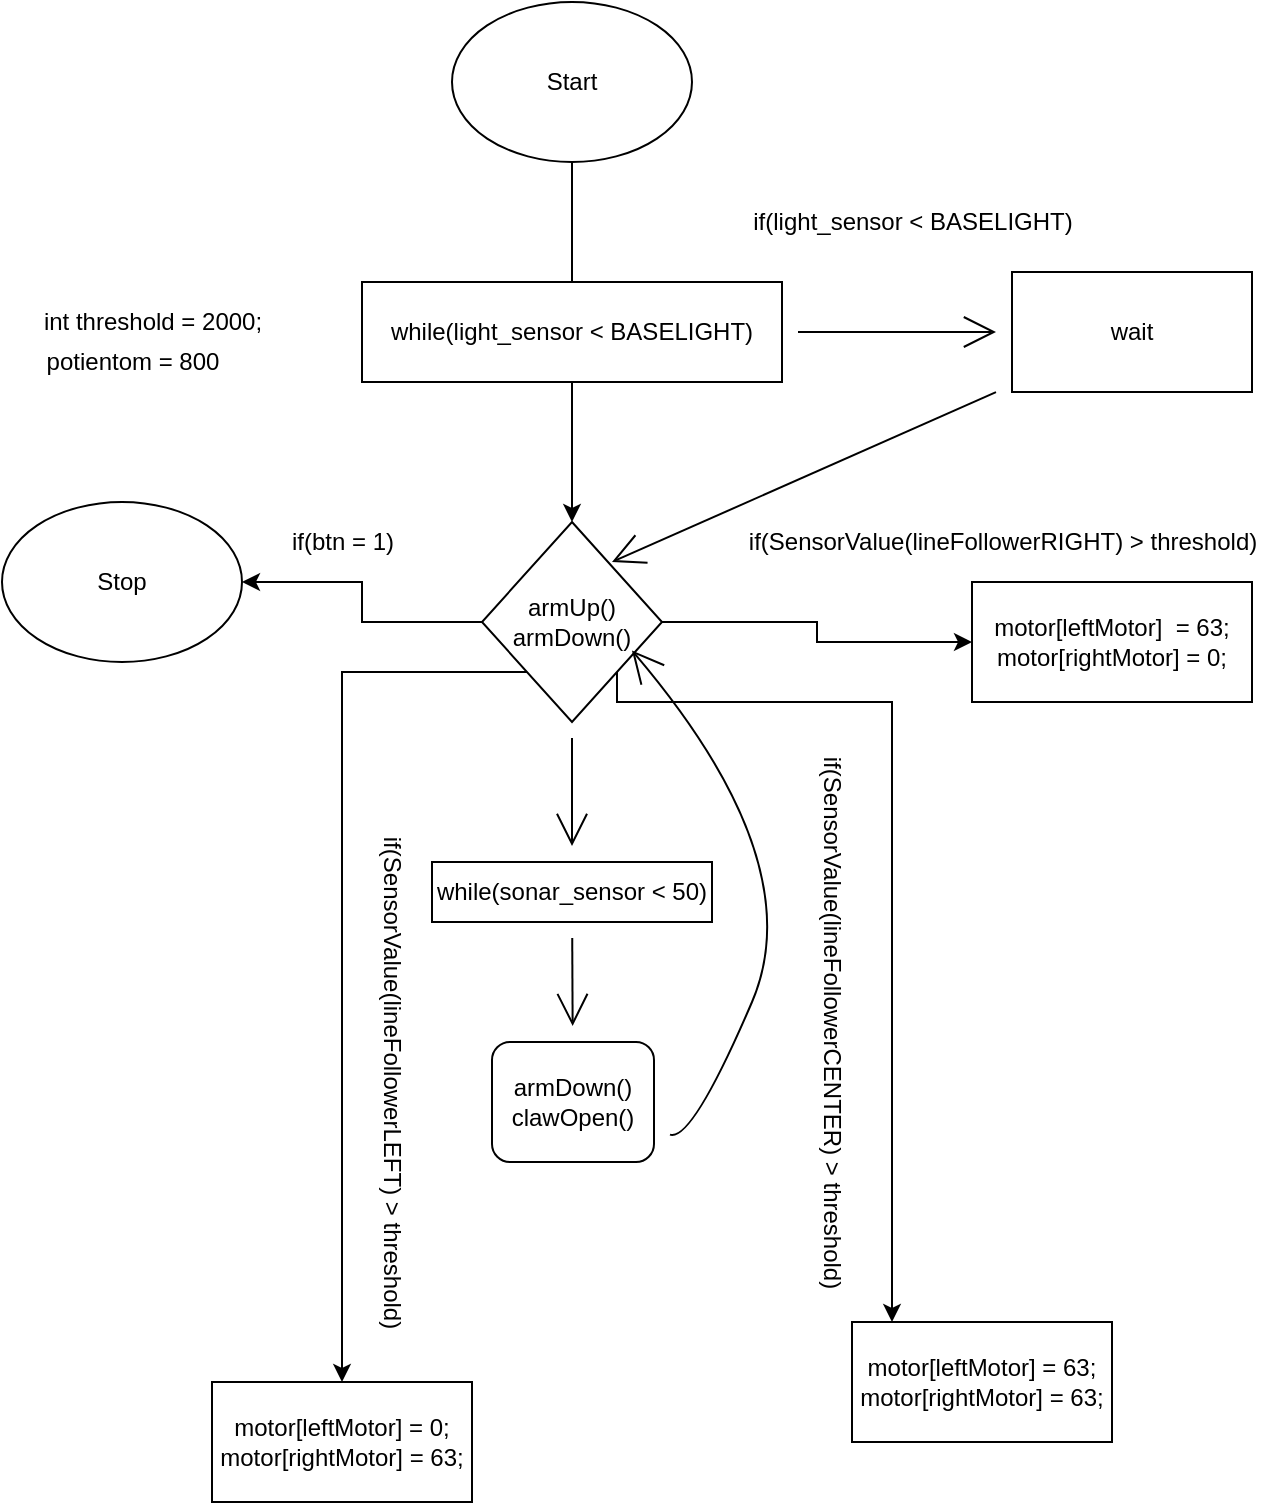 <mxfile version="15.3.5" type="github">
  <diagram id="0QeddL1r5mFSKa4G-LGD" name="Page-1">
    <mxGraphModel dx="782" dy="436" grid="1" gridSize="10" guides="1" tooltips="1" connect="1" arrows="1" fold="1" page="1" pageScale="1" pageWidth="827" pageHeight="1169" math="0" shadow="0">
      <root>
        <mxCell id="0" />
        <mxCell id="1" parent="0" />
        <mxCell id="IMHdvO0FQ3p-l5Y8LVks-5" value="" style="edgeStyle=orthogonalEdgeStyle;rounded=0;orthogonalLoop=1;jettySize=auto;html=1;startArrow=none;" edge="1" parent="1" source="IMHdvO0FQ3p-l5Y8LVks-21" target="IMHdvO0FQ3p-l5Y8LVks-11">
          <mxGeometry relative="1" as="geometry" />
        </mxCell>
        <mxCell id="IMHdvO0FQ3p-l5Y8LVks-6" value="Start" style="ellipse;whiteSpace=wrap;html=1;" vertex="1" parent="1">
          <mxGeometry x="420" y="10" width="120" height="80" as="geometry" />
        </mxCell>
        <mxCell id="IMHdvO0FQ3p-l5Y8LVks-7" value="" style="edgeStyle=orthogonalEdgeStyle;rounded=0;orthogonalLoop=1;jettySize=auto;html=1;startArrow=none;exitX=0;exitY=0.5;exitDx=0;exitDy=0;entryX=1;entryY=0.5;entryDx=0;entryDy=0;" edge="1" parent="1" source="IMHdvO0FQ3p-l5Y8LVks-11" target="IMHdvO0FQ3p-l5Y8LVks-12">
          <mxGeometry relative="1" as="geometry">
            <mxPoint x="160" y="340" as="targetPoint" />
            <mxPoint x="265" y="340" as="sourcePoint" />
          </mxGeometry>
        </mxCell>
        <mxCell id="IMHdvO0FQ3p-l5Y8LVks-8" value="" style="edgeStyle=orthogonalEdgeStyle;rounded=0;orthogonalLoop=1;jettySize=auto;html=1;exitX=0;exitY=1;exitDx=0;exitDy=0;" edge="1" parent="1" source="IMHdvO0FQ3p-l5Y8LVks-11" target="IMHdvO0FQ3p-l5Y8LVks-14">
          <mxGeometry relative="1" as="geometry" />
        </mxCell>
        <mxCell id="IMHdvO0FQ3p-l5Y8LVks-9" style="edgeStyle=orthogonalEdgeStyle;rounded=0;orthogonalLoop=1;jettySize=auto;html=1;entryX=0;entryY=0.5;entryDx=0;entryDy=0;" edge="1" parent="1" source="IMHdvO0FQ3p-l5Y8LVks-11" target="IMHdvO0FQ3p-l5Y8LVks-15">
          <mxGeometry relative="1" as="geometry" />
        </mxCell>
        <mxCell id="IMHdvO0FQ3p-l5Y8LVks-10" style="edgeStyle=orthogonalEdgeStyle;rounded=0;orthogonalLoop=1;jettySize=auto;html=1;exitX=1;exitY=1;exitDx=0;exitDy=0;" edge="1" parent="1" source="IMHdvO0FQ3p-l5Y8LVks-11">
          <mxGeometry relative="1" as="geometry">
            <mxPoint x="640" y="670" as="targetPoint" />
            <Array as="points">
              <mxPoint x="640" y="360" />
            </Array>
          </mxGeometry>
        </mxCell>
        <mxCell id="IMHdvO0FQ3p-l5Y8LVks-25" value="" style="edgeStyle=none;curved=1;rounded=0;orthogonalLoop=1;jettySize=auto;html=1;endArrow=open;startSize=14;endSize=14;sourcePerimeterSpacing=8;targetPerimeterSpacing=8;" edge="1" parent="1" source="IMHdvO0FQ3p-l5Y8LVks-11" target="IMHdvO0FQ3p-l5Y8LVks-22">
          <mxGeometry relative="1" as="geometry" />
        </mxCell>
        <mxCell id="IMHdvO0FQ3p-l5Y8LVks-11" value="armUp()&lt;br&gt;armDown()" style="rhombus;whiteSpace=wrap;html=1;" vertex="1" parent="1">
          <mxGeometry x="435" y="270" width="90" height="100" as="geometry" />
        </mxCell>
        <mxCell id="IMHdvO0FQ3p-l5Y8LVks-12" value="Stop" style="ellipse;whiteSpace=wrap;html=1;" vertex="1" parent="1">
          <mxGeometry x="195" y="260" width="120" height="80" as="geometry" />
        </mxCell>
        <mxCell id="IMHdvO0FQ3p-l5Y8LVks-13" value="if(btn = 1)" style="text;html=1;align=center;verticalAlign=middle;resizable=0;points=[];autosize=1;strokeColor=none;fillColor=none;" vertex="1" parent="1">
          <mxGeometry x="330" y="270" width="70" height="20" as="geometry" />
        </mxCell>
        <mxCell id="IMHdvO0FQ3p-l5Y8LVks-14" value="motor[leftMotor] = 0;&#xa;   motor[rightMotor] = 63;" style="whiteSpace=wrap;html=1;" vertex="1" parent="1">
          <mxGeometry x="300" y="700" width="130" height="60" as="geometry" />
        </mxCell>
        <mxCell id="IMHdvO0FQ3p-l5Y8LVks-15" value="&lt;div&gt;motor[leftMotor]&amp;nbsp; = 63;&lt;/div&gt;&lt;div&gt;&lt;span&gt;   &lt;/span&gt;motor[rightMotor] = 0;&lt;/div&gt;" style="whiteSpace=wrap;html=1;" vertex="1" parent="1">
          <mxGeometry x="680" y="300" width="140" height="60" as="geometry" />
        </mxCell>
        <mxCell id="IMHdvO0FQ3p-l5Y8LVks-16" value="motor[leftMotor] = 63;&#xa;   motor[rightMotor] = 63;" style="whiteSpace=wrap;html=1;" vertex="1" parent="1">
          <mxGeometry x="620" y="670" width="130" height="60" as="geometry" />
        </mxCell>
        <mxCell id="IMHdvO0FQ3p-l5Y8LVks-17" value="if(SensorValue(lineFollowerLEFT) &amp;gt; threshold)" style="text;html=1;align=center;verticalAlign=middle;resizable=0;points=[];autosize=1;strokeColor=none;fillColor=none;rotation=90;" vertex="1" parent="1">
          <mxGeometry x="260" y="540" width="260" height="20" as="geometry" />
        </mxCell>
        <mxCell id="IMHdvO0FQ3p-l5Y8LVks-18" value="int threshold = 2000;" style="text;html=1;align=center;verticalAlign=middle;resizable=0;points=[];autosize=1;strokeColor=none;fillColor=none;" vertex="1" parent="1">
          <mxGeometry x="210" y="160" width="120" height="20" as="geometry" />
        </mxCell>
        <mxCell id="IMHdvO0FQ3p-l5Y8LVks-19" value="if(SensorValue(lineFollowerCENTER) &amp;gt; threshold)" style="text;html=1;align=center;verticalAlign=middle;resizable=0;points=[];autosize=1;strokeColor=none;fillColor=none;rotation=90;" vertex="1" parent="1">
          <mxGeometry x="470" y="510" width="280" height="20" as="geometry" />
        </mxCell>
        <mxCell id="IMHdvO0FQ3p-l5Y8LVks-20" value="if(SensorValue(lineFollowerRIGHT) &amp;gt; threshold)" style="text;html=1;align=center;verticalAlign=middle;resizable=0;points=[];autosize=1;strokeColor=none;fillColor=none;" vertex="1" parent="1">
          <mxGeometry x="560" y="270" width="270" height="20" as="geometry" />
        </mxCell>
        <mxCell id="IMHdvO0FQ3p-l5Y8LVks-26" value="" style="edgeStyle=none;curved=1;rounded=0;orthogonalLoop=1;jettySize=auto;html=1;endArrow=open;startSize=14;endSize=14;sourcePerimeterSpacing=8;targetPerimeterSpacing=8;" edge="1" parent="1" source="IMHdvO0FQ3p-l5Y8LVks-22" target="IMHdvO0FQ3p-l5Y8LVks-23">
          <mxGeometry relative="1" as="geometry" />
        </mxCell>
        <mxCell id="IMHdvO0FQ3p-l5Y8LVks-22" value="while(sonar_sensor &amp;lt; 50)" style="whiteSpace=wrap;html=1;" vertex="1" parent="1">
          <mxGeometry x="410" y="440" width="140" height="30" as="geometry" />
        </mxCell>
        <mxCell id="IMHdvO0FQ3p-l5Y8LVks-27" value="" style="edgeStyle=none;curved=1;rounded=0;orthogonalLoop=1;jettySize=auto;html=1;endArrow=open;startSize=14;endSize=14;sourcePerimeterSpacing=8;targetPerimeterSpacing=8;entryX=0.833;entryY=0.642;entryDx=0;entryDy=0;entryPerimeter=0;" edge="1" parent="1" source="IMHdvO0FQ3p-l5Y8LVks-23" target="IMHdvO0FQ3p-l5Y8LVks-11">
          <mxGeometry relative="1" as="geometry">
            <Array as="points">
              <mxPoint x="540" y="580" />
              <mxPoint x="600" y="440" />
            </Array>
          </mxGeometry>
        </mxCell>
        <mxCell id="IMHdvO0FQ3p-l5Y8LVks-23" value="armDown()&lt;br&gt;clawOpen()" style="rounded=1;whiteSpace=wrap;html=1;" vertex="1" parent="1">
          <mxGeometry x="440" y="530" width="81" height="60" as="geometry" />
        </mxCell>
        <mxCell id="IMHdvO0FQ3p-l5Y8LVks-29" value="" style="edgeStyle=none;curved=1;rounded=0;orthogonalLoop=1;jettySize=auto;html=1;endArrow=open;startSize=14;endSize=14;sourcePerimeterSpacing=8;targetPerimeterSpacing=8;" edge="1" parent="1" source="IMHdvO0FQ3p-l5Y8LVks-21" target="IMHdvO0FQ3p-l5Y8LVks-28">
          <mxGeometry relative="1" as="geometry" />
        </mxCell>
        <mxCell id="IMHdvO0FQ3p-l5Y8LVks-21" value="while(light_sensor &amp;lt; BASELIGHT)" style="whiteSpace=wrap;html=1;" vertex="1" parent="1">
          <mxGeometry x="375" y="150" width="210" height="50" as="geometry" />
        </mxCell>
        <mxCell id="IMHdvO0FQ3p-l5Y8LVks-24" value="" style="edgeStyle=orthogonalEdgeStyle;rounded=0;orthogonalLoop=1;jettySize=auto;html=1;endArrow=none;" edge="1" parent="1" source="IMHdvO0FQ3p-l5Y8LVks-6" target="IMHdvO0FQ3p-l5Y8LVks-21">
          <mxGeometry relative="1" as="geometry">
            <mxPoint x="480" y="90" as="sourcePoint" />
            <mxPoint x="480" y="300" as="targetPoint" />
          </mxGeometry>
        </mxCell>
        <mxCell id="IMHdvO0FQ3p-l5Y8LVks-31" value="" style="edgeStyle=none;curved=1;rounded=0;orthogonalLoop=1;jettySize=auto;html=1;endArrow=open;startSize=14;endSize=14;sourcePerimeterSpacing=8;targetPerimeterSpacing=8;" edge="1" parent="1" source="IMHdvO0FQ3p-l5Y8LVks-28">
          <mxGeometry relative="1" as="geometry">
            <mxPoint x="500" y="290" as="targetPoint" />
          </mxGeometry>
        </mxCell>
        <mxCell id="IMHdvO0FQ3p-l5Y8LVks-28" value="wait" style="whiteSpace=wrap;html=1;" vertex="1" parent="1">
          <mxGeometry x="700" y="145" width="120" height="60" as="geometry" />
        </mxCell>
        <mxCell id="IMHdvO0FQ3p-l5Y8LVks-30" value="&lt;span&gt;if(light_sensor &amp;lt; BASELIGHT)&lt;/span&gt;" style="text;html=1;align=center;verticalAlign=middle;resizable=0;points=[];autosize=1;strokeColor=none;fillColor=none;" vertex="1" parent="1">
          <mxGeometry x="560" y="110" width="180" height="20" as="geometry" />
        </mxCell>
        <mxCell id="IMHdvO0FQ3p-l5Y8LVks-32" value="potientom = 800" style="text;html=1;align=center;verticalAlign=middle;resizable=0;points=[];autosize=1;strokeColor=none;fillColor=none;" vertex="1" parent="1">
          <mxGeometry x="210" y="180" width="100" height="20" as="geometry" />
        </mxCell>
      </root>
    </mxGraphModel>
  </diagram>
</mxfile>
